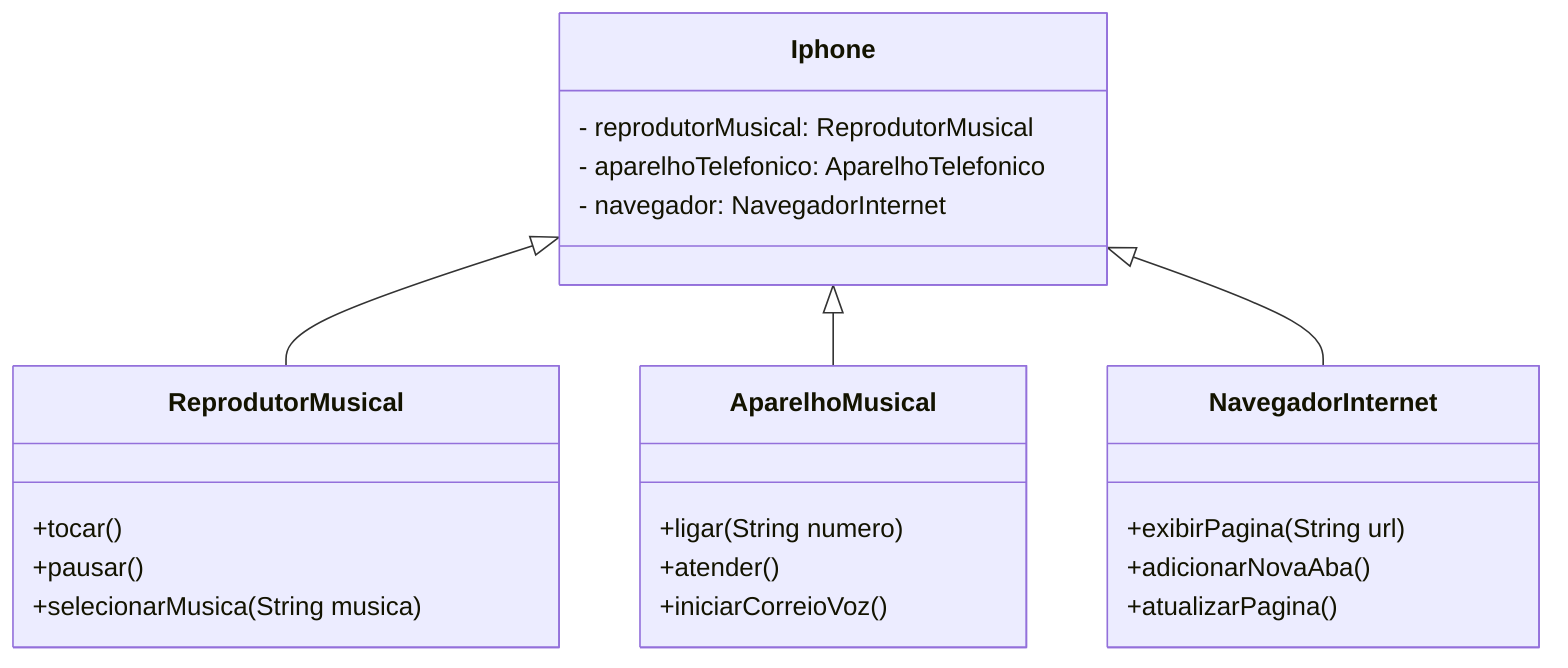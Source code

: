 classDiagram
    Iphone <|-- Reprodutor Musical
    Iphone <|-- Aparelho Musical
    Iphone <|-- Navegador Internet

    class Iphone {
        - reprodutorMusical: ReprodutorMusical
        - aparelhoTelefonico: AparelhoTelefonico
        - navegador: NavegadorInternet
    }

    class ReprodutorMusical{
      +tocar()
      +pausar()
      +selecionarMusica(String musica)
    }
    class AparelhoMusical{
      +ligar(String numero)
      +atender()
      +iniciarCorreioVoz()
    }
    class NavegadorInternet{
      +exibirPagina(String url)
      +adicionarNovaAba()
      +atualizarPagina()
    }